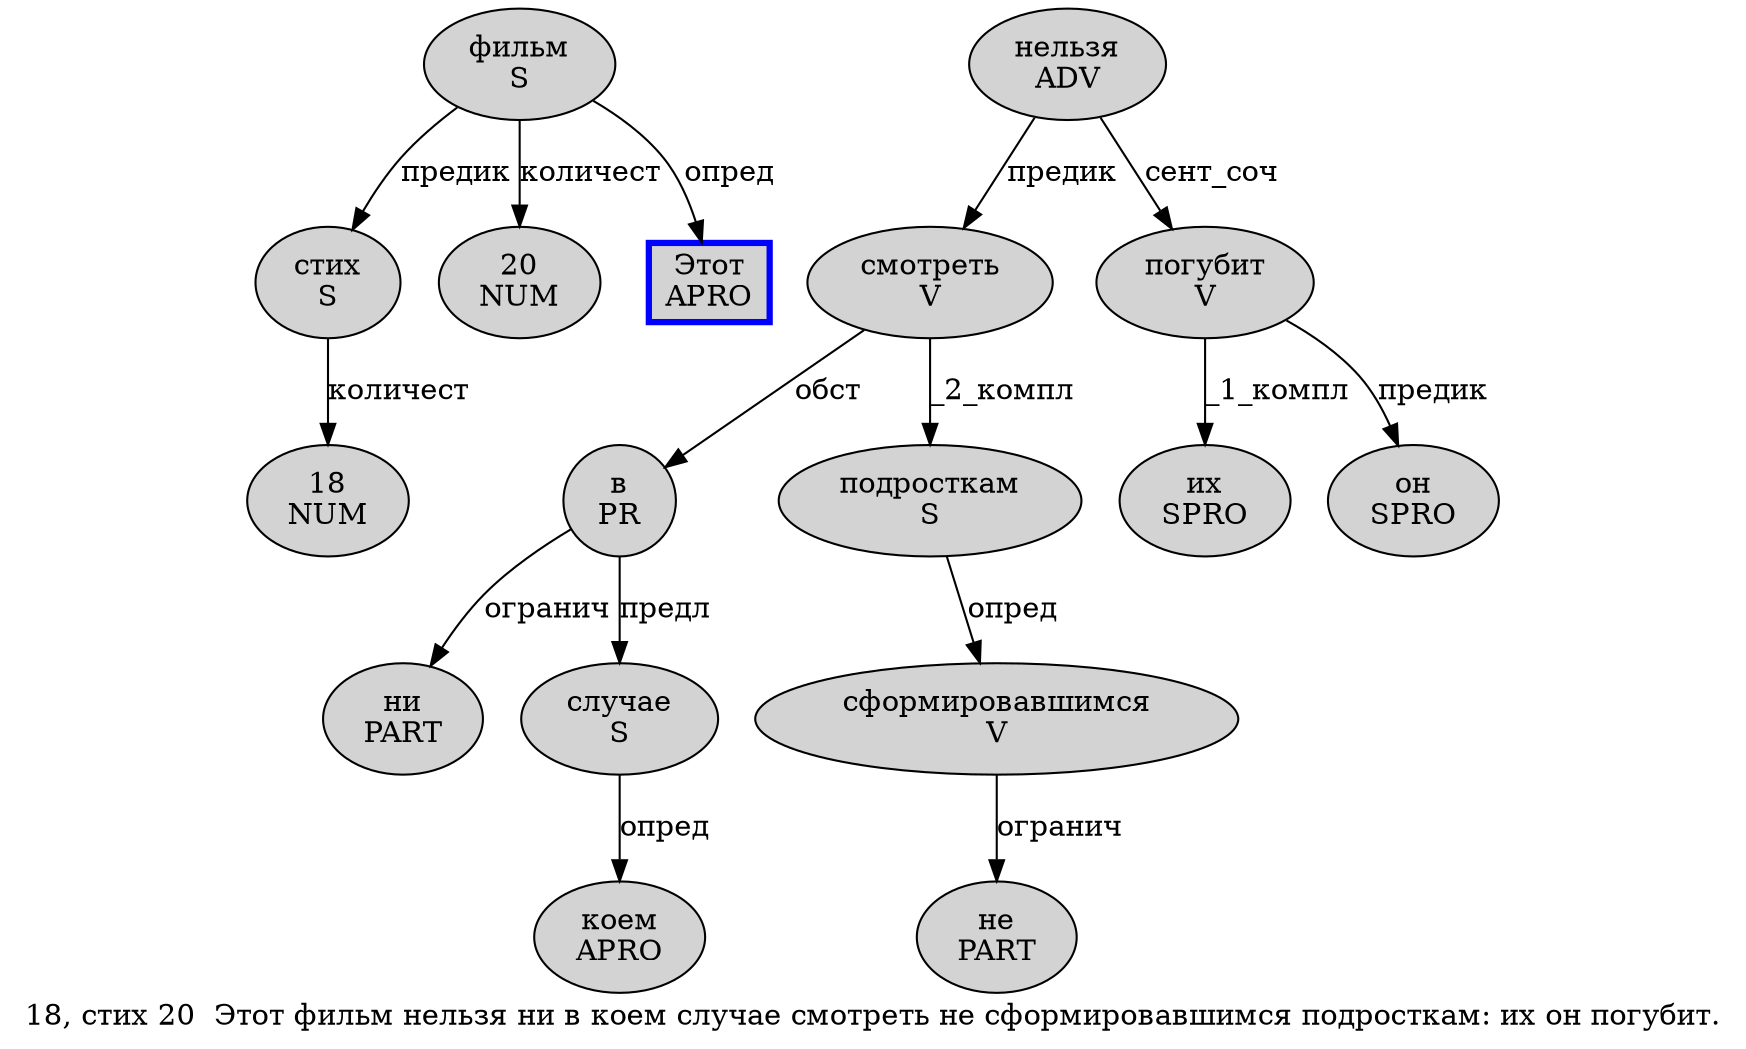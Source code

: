 digraph SENTENCE_4383 {
	graph [label="18, стих 20  Этот фильм нельзя ни в коем случае смотреть не сформировавшимся подросткам: их он погубит."]
	node [style=filled]
		0 [label="18
NUM" color="" fillcolor=lightgray penwidth=1 shape=ellipse]
		2 [label="стих
S" color="" fillcolor=lightgray penwidth=1 shape=ellipse]
		3 [label="20
NUM" color="" fillcolor=lightgray penwidth=1 shape=ellipse]
		4 [label="Этот
APRO" color=blue fillcolor=lightgray penwidth=3 shape=box]
		5 [label="фильм
S" color="" fillcolor=lightgray penwidth=1 shape=ellipse]
		6 [label="нельзя
ADV" color="" fillcolor=lightgray penwidth=1 shape=ellipse]
		7 [label="ни
PART" color="" fillcolor=lightgray penwidth=1 shape=ellipse]
		8 [label="в
PR" color="" fillcolor=lightgray penwidth=1 shape=ellipse]
		9 [label="коем
APRO" color="" fillcolor=lightgray penwidth=1 shape=ellipse]
		10 [label="случае
S" color="" fillcolor=lightgray penwidth=1 shape=ellipse]
		11 [label="смотреть
V" color="" fillcolor=lightgray penwidth=1 shape=ellipse]
		12 [label="не
PART" color="" fillcolor=lightgray penwidth=1 shape=ellipse]
		13 [label="сформировавшимся
V" color="" fillcolor=lightgray penwidth=1 shape=ellipse]
		14 [label="подросткам
S" color="" fillcolor=lightgray penwidth=1 shape=ellipse]
		16 [label="их
SPRO" color="" fillcolor=lightgray penwidth=1 shape=ellipse]
		17 [label="он
SPRO" color="" fillcolor=lightgray penwidth=1 shape=ellipse]
		18 [label="погубит
V" color="" fillcolor=lightgray penwidth=1 shape=ellipse]
			10 -> 9 [label="опред"]
			6 -> 11 [label="предик"]
			6 -> 18 [label="сент_соч"]
			8 -> 7 [label="огранич"]
			8 -> 10 [label="предл"]
			14 -> 13 [label="опред"]
			13 -> 12 [label="огранич"]
			18 -> 16 [label="_1_компл"]
			18 -> 17 [label="предик"]
			2 -> 0 [label="количест"]
			11 -> 8 [label="обст"]
			11 -> 14 [label="_2_компл"]
			5 -> 2 [label="предик"]
			5 -> 3 [label="количест"]
			5 -> 4 [label="опред"]
}